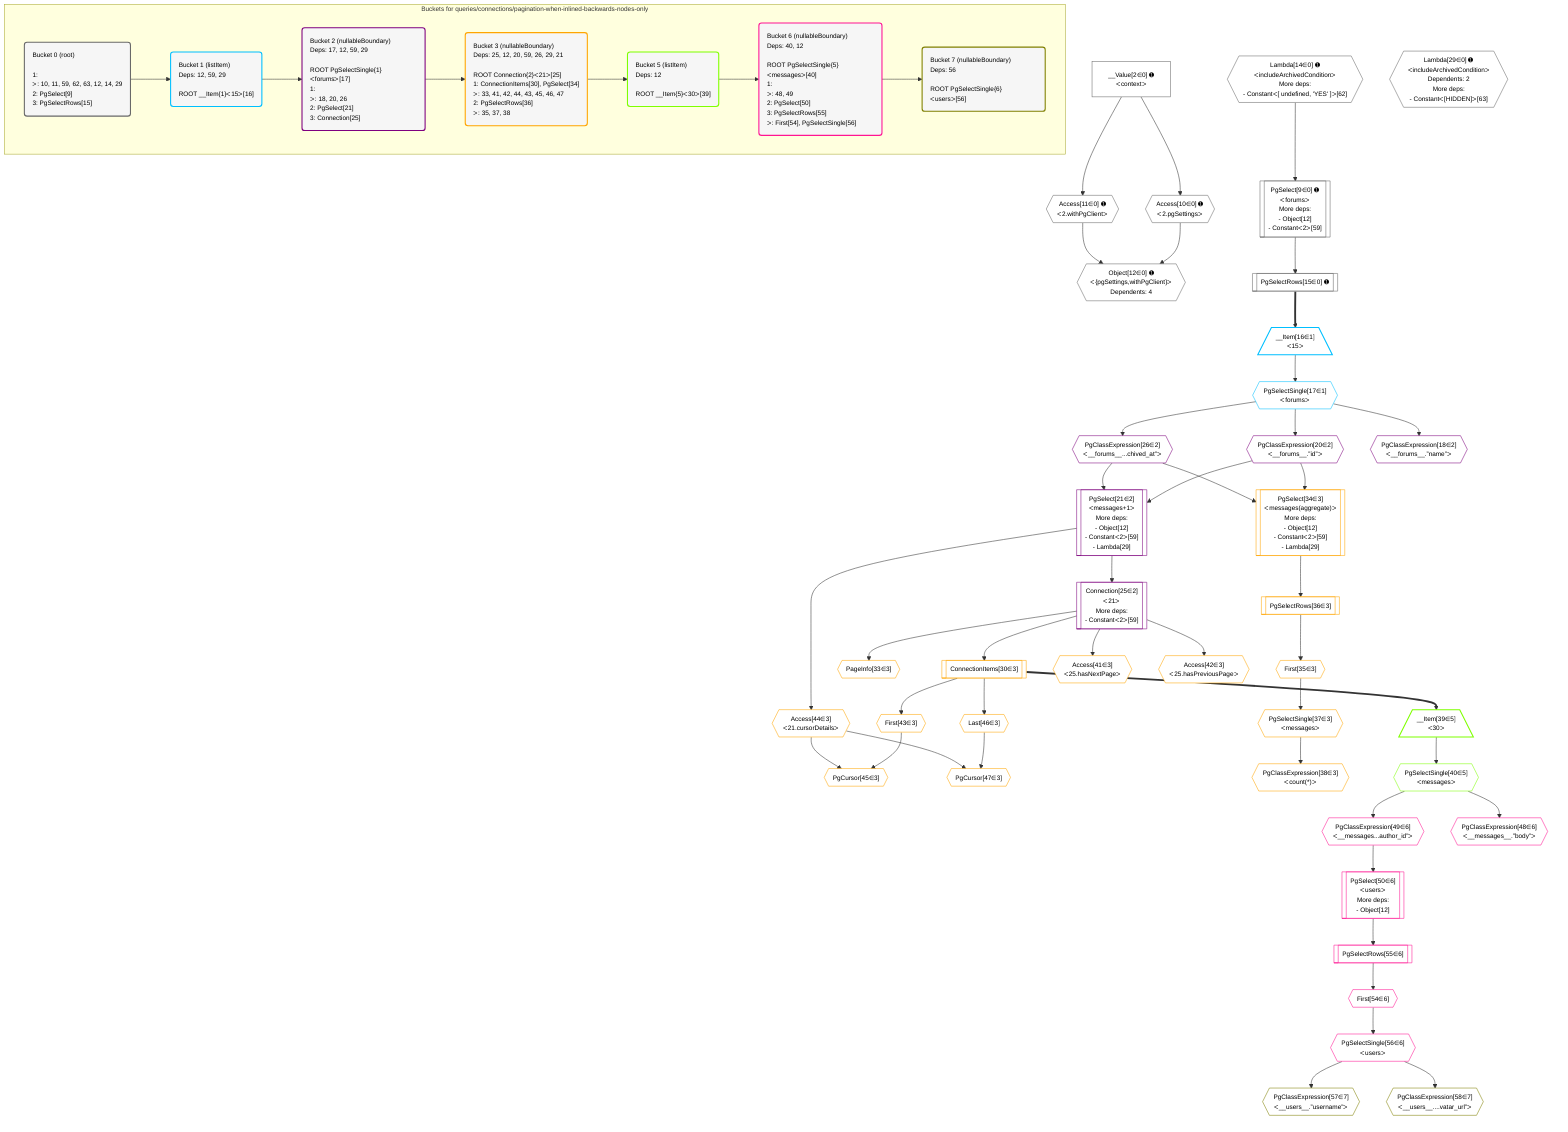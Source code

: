 %%{init: {'themeVariables': { 'fontSize': '12px'}}}%%
graph TD
    classDef path fill:#eee,stroke:#000,color:#000
    classDef plan fill:#fff,stroke-width:1px,color:#000
    classDef itemplan fill:#fff,stroke-width:2px,color:#000
    classDef unbatchedplan fill:#dff,stroke-width:1px,color:#000
    classDef sideeffectplan fill:#fcc,stroke-width:2px,color:#000
    classDef bucket fill:#f6f6f6,color:#000,stroke-width:2px,text-align:left

    subgraph "Buckets for queries/connections/pagination-when-inlined-backwards-nodes-only"
    Bucket0("Bucket 0 (root)<br /><br />1: <br />ᐳ: 10, 11, 59, 62, 63, 12, 14, 29<br />2: PgSelect[9]<br />3: PgSelectRows[15]"):::bucket
    Bucket1("Bucket 1 (listItem)<br />Deps: 12, 59, 29<br /><br />ROOT __Item{1}ᐸ15ᐳ[16]"):::bucket
    Bucket2("Bucket 2 (nullableBoundary)<br />Deps: 17, 12, 59, 29<br /><br />ROOT PgSelectSingle{1}ᐸforumsᐳ[17]<br />1: <br />ᐳ: 18, 20, 26<br />2: PgSelect[21]<br />3: Connection[25]"):::bucket
    Bucket3("Bucket 3 (nullableBoundary)<br />Deps: 25, 12, 20, 59, 26, 29, 21<br /><br />ROOT Connection{2}ᐸ21ᐳ[25]<br />1: ConnectionItems[30], PgSelect[34]<br />ᐳ: 33, 41, 42, 44, 43, 45, 46, 47<br />2: PgSelectRows[36]<br />ᐳ: 35, 37, 38"):::bucket
    Bucket5("Bucket 5 (listItem)<br />Deps: 12<br /><br />ROOT __Item{5}ᐸ30ᐳ[39]"):::bucket
    Bucket6("Bucket 6 (nullableBoundary)<br />Deps: 40, 12<br /><br />ROOT PgSelectSingle{5}ᐸmessagesᐳ[40]<br />1: <br />ᐳ: 48, 49<br />2: PgSelect[50]<br />3: PgSelectRows[55]<br />ᐳ: First[54], PgSelectSingle[56]"):::bucket
    Bucket7("Bucket 7 (nullableBoundary)<br />Deps: 56<br /><br />ROOT PgSelectSingle{6}ᐸusersᐳ[56]"):::bucket
    end
    Bucket0 --> Bucket1
    Bucket1 --> Bucket2
    Bucket2 --> Bucket3
    Bucket3 --> Bucket5
    Bucket5 --> Bucket6
    Bucket6 --> Bucket7

    %% plan dependencies
    PgSelect9[["PgSelect[9∈0] ➊<br />ᐸforumsᐳ<br />More deps:<br />- Object[12]<br />- Constantᐸ2ᐳ[59]"]]:::plan
    Lambda14{{"Lambda[14∈0] ➊<br />ᐸincludeArchivedConditionᐳ<br />More deps:<br />- Constantᐸ[ undefined, 'YES' ]ᐳ[62]"}}:::plan
    Lambda14 --> PgSelect9
    Object12{{"Object[12∈0] ➊<br />ᐸ{pgSettings,withPgClient}ᐳ<br />Dependents: 4"}}:::plan
    Access10{{"Access[10∈0] ➊<br />ᐸ2.pgSettingsᐳ"}}:::plan
    Access11{{"Access[11∈0] ➊<br />ᐸ2.withPgClientᐳ"}}:::plan
    Access10 & Access11 --> Object12
    __Value2["__Value[2∈0] ➊<br />ᐸcontextᐳ"]:::plan
    __Value2 --> Access10
    __Value2 --> Access11
    PgSelectRows15[["PgSelectRows[15∈0] ➊"]]:::plan
    PgSelect9 --> PgSelectRows15
    Lambda29{{"Lambda[29∈0] ➊<br />ᐸincludeArchivedConditionᐳ<br />Dependents: 2<br />More deps:<br />- Constantᐸ[HIDDEN]ᐳ[63]"}}:::plan
    __Item16[/"__Item[16∈1]<br />ᐸ15ᐳ"\]:::itemplan
    PgSelectRows15 ==> __Item16
    PgSelectSingle17{{"PgSelectSingle[17∈1]<br />ᐸforumsᐳ"}}:::plan
    __Item16 --> PgSelectSingle17
    PgSelect21[["PgSelect[21∈2]<br />ᐸmessages+1ᐳ<br />More deps:<br />- Object[12]<br />- Constantᐸ2ᐳ[59]<br />- Lambda[29]"]]:::plan
    PgClassExpression20{{"PgClassExpression[20∈2]<br />ᐸ__forums__.”id”ᐳ"}}:::plan
    PgClassExpression26{{"PgClassExpression[26∈2]<br />ᐸ__forums__...chived_at”ᐳ"}}:::plan
    PgClassExpression20 & PgClassExpression26 --> PgSelect21
    Connection25[["Connection[25∈2]<br />ᐸ21ᐳ<br />More deps:<br />- Constantᐸ2ᐳ[59]"]]:::plan
    PgSelect21 --> Connection25
    PgClassExpression18{{"PgClassExpression[18∈2]<br />ᐸ__forums__.”name”ᐳ"}}:::plan
    PgSelectSingle17 --> PgClassExpression18
    PgSelectSingle17 --> PgClassExpression20
    PgSelectSingle17 --> PgClassExpression26
    PgSelect34[["PgSelect[34∈3]<br />ᐸmessages(aggregate)ᐳ<br />More deps:<br />- Object[12]<br />- Constantᐸ2ᐳ[59]<br />- Lambda[29]"]]:::plan
    PgClassExpression20 & PgClassExpression26 --> PgSelect34
    PgCursor45{{"PgCursor[45∈3]"}}:::plan
    First43{{"First[43∈3]"}}:::plan
    Access44{{"Access[44∈3]<br />ᐸ21.cursorDetailsᐳ"}}:::plan
    First43 & Access44 --> PgCursor45
    PgCursor47{{"PgCursor[47∈3]"}}:::plan
    Last46{{"Last[46∈3]"}}:::plan
    Last46 & Access44 --> PgCursor47
    ConnectionItems30[["ConnectionItems[30∈3]"]]:::plan
    Connection25 --> ConnectionItems30
    PageInfo33{{"PageInfo[33∈3]"}}:::plan
    Connection25 --> PageInfo33
    First35{{"First[35∈3]"}}:::plan
    PgSelectRows36[["PgSelectRows[36∈3]"]]:::plan
    PgSelectRows36 --> First35
    PgSelect34 --> PgSelectRows36
    PgSelectSingle37{{"PgSelectSingle[37∈3]<br />ᐸmessagesᐳ"}}:::plan
    First35 --> PgSelectSingle37
    PgClassExpression38{{"PgClassExpression[38∈3]<br />ᐸcount(*)ᐳ"}}:::plan
    PgSelectSingle37 --> PgClassExpression38
    Access41{{"Access[41∈3]<br />ᐸ25.hasNextPageᐳ"}}:::plan
    Connection25 --> Access41
    Access42{{"Access[42∈3]<br />ᐸ25.hasPreviousPageᐳ"}}:::plan
    Connection25 --> Access42
    ConnectionItems30 --> First43
    PgSelect21 --> Access44
    ConnectionItems30 --> Last46
    __Item39[/"__Item[39∈5]<br />ᐸ30ᐳ"\]:::itemplan
    ConnectionItems30 ==> __Item39
    PgSelectSingle40{{"PgSelectSingle[40∈5]<br />ᐸmessagesᐳ"}}:::plan
    __Item39 --> PgSelectSingle40
    PgSelect50[["PgSelect[50∈6]<br />ᐸusersᐳ<br />More deps:<br />- Object[12]"]]:::plan
    PgClassExpression49{{"PgClassExpression[49∈6]<br />ᐸ__messages...author_id”ᐳ"}}:::plan
    PgClassExpression49 --> PgSelect50
    PgClassExpression48{{"PgClassExpression[48∈6]<br />ᐸ__messages__.”body”ᐳ"}}:::plan
    PgSelectSingle40 --> PgClassExpression48
    PgSelectSingle40 --> PgClassExpression49
    First54{{"First[54∈6]"}}:::plan
    PgSelectRows55[["PgSelectRows[55∈6]"]]:::plan
    PgSelectRows55 --> First54
    PgSelect50 --> PgSelectRows55
    PgSelectSingle56{{"PgSelectSingle[56∈6]<br />ᐸusersᐳ"}}:::plan
    First54 --> PgSelectSingle56
    PgClassExpression57{{"PgClassExpression[57∈7]<br />ᐸ__users__.”username”ᐳ"}}:::plan
    PgSelectSingle56 --> PgClassExpression57
    PgClassExpression58{{"PgClassExpression[58∈7]<br />ᐸ__users__....vatar_url”ᐳ"}}:::plan
    PgSelectSingle56 --> PgClassExpression58

    %% define steps
    classDef bucket0 stroke:#696969
    class Bucket0,__Value2,PgSelect9,Access10,Access11,Object12,Lambda14,PgSelectRows15,Lambda29 bucket0
    classDef bucket1 stroke:#00bfff
    class Bucket1,__Item16,PgSelectSingle17 bucket1
    classDef bucket2 stroke:#7f007f
    class Bucket2,PgClassExpression18,PgClassExpression20,PgSelect21,Connection25,PgClassExpression26 bucket2
    classDef bucket3 stroke:#ffa500
    class Bucket3,ConnectionItems30,PageInfo33,PgSelect34,First35,PgSelectRows36,PgSelectSingle37,PgClassExpression38,Access41,Access42,First43,Access44,PgCursor45,Last46,PgCursor47 bucket3
    classDef bucket5 stroke:#7fff00
    class Bucket5,__Item39,PgSelectSingle40 bucket5
    classDef bucket6 stroke:#ff1493
    class Bucket6,PgClassExpression48,PgClassExpression49,PgSelect50,First54,PgSelectRows55,PgSelectSingle56 bucket6
    classDef bucket7 stroke:#808000
    class Bucket7,PgClassExpression57,PgClassExpression58 bucket7